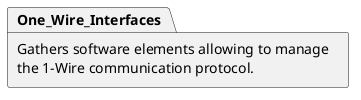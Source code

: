 @startuml

package One_Wire_Interfaces [
  Gathers software elements allowing to manage
  the 1-Wire communication protocol.
]

@enduml